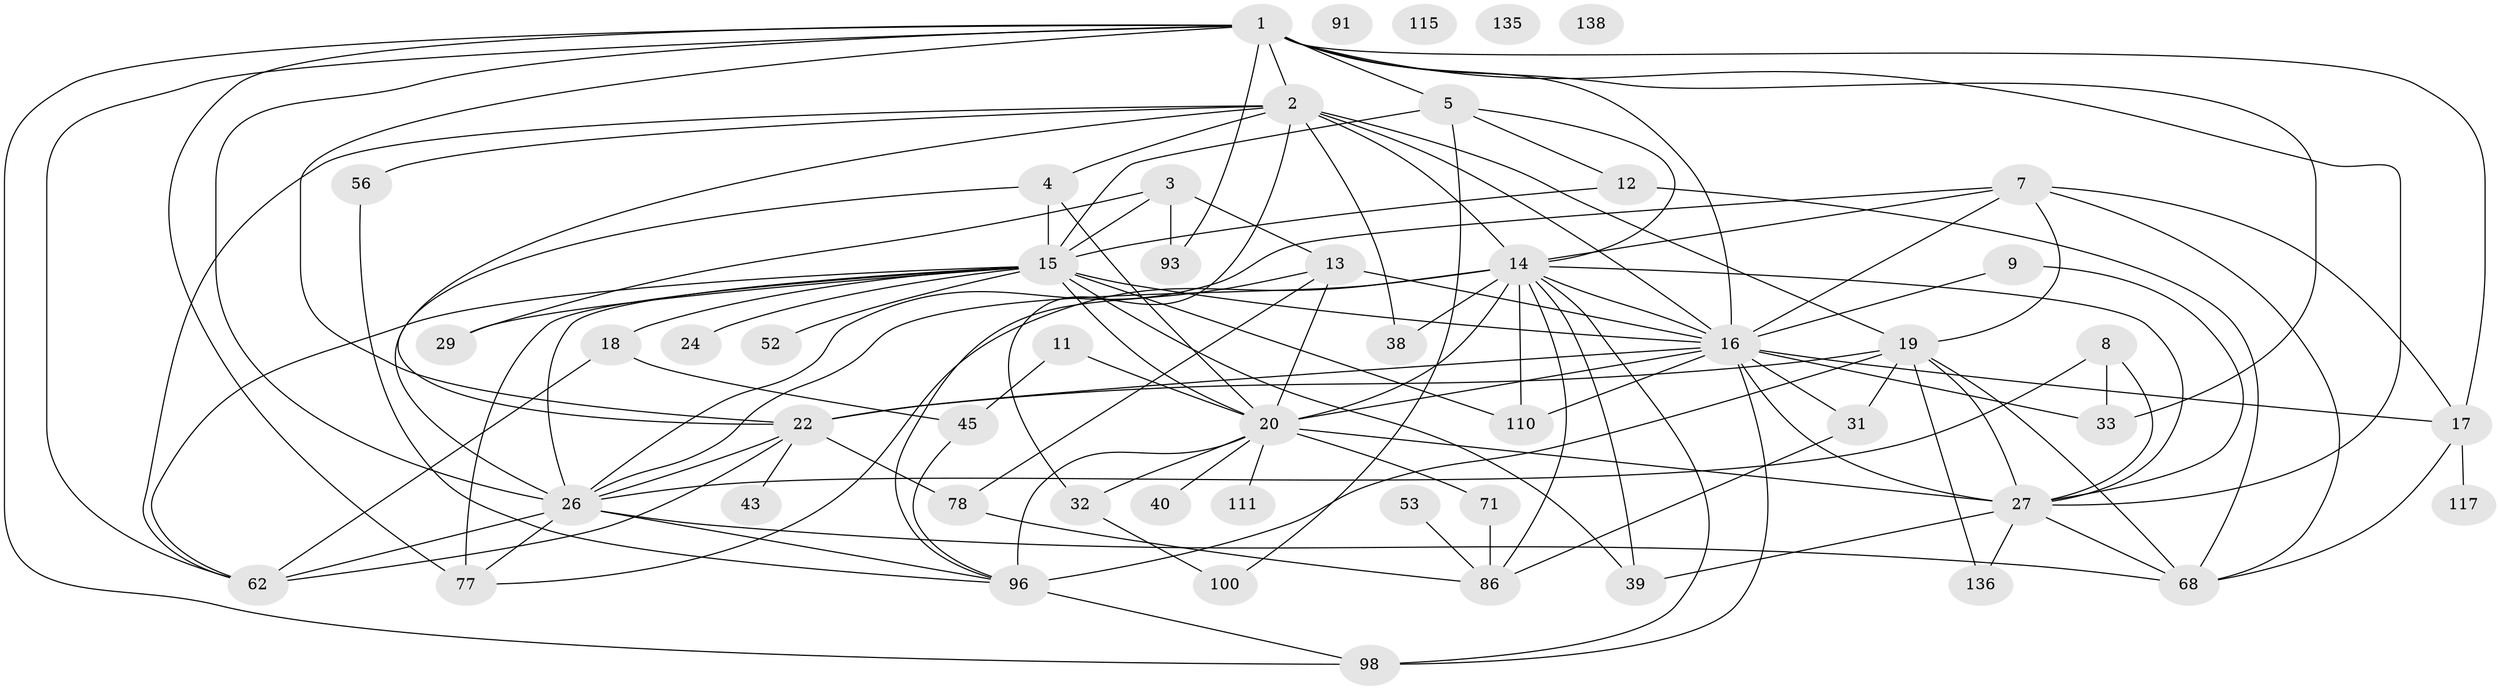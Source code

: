 // original degree distribution, {4: 0.15602836879432624, 6: 0.04964539007092199, 3: 0.3404255319148936, 1: 0.14184397163120568, 2: 0.15602836879432624, 9: 0.0070921985815602835, 7: 0.0425531914893617, 5: 0.07801418439716312, 0: 0.028368794326241134}
// Generated by graph-tools (version 1.1) at 2025/16/03/04/25 18:16:44]
// undirected, 52 vertices, 115 edges
graph export_dot {
graph [start="1"]
  node [color=gray90,style=filled];
  1 [super="+67+34+58"];
  2 [super="+79+57+121"];
  3 [super="+6+66+49"];
  4 [super="+48+36+44"];
  5 [super="+10"];
  7 [super="+47+23"];
  8 [super="+88"];
  9;
  11 [super="+72"];
  12 [super="+70+134"];
  13 [super="+120"];
  14 [super="+65+73+35"];
  15 [super="+81+61+80"];
  16 [super="+60+41+50+74"];
  17 [super="+55+46"];
  18;
  19 [super="+51"];
  20 [super="+69+95+28+21+42"];
  22 [super="+25+84"];
  24;
  26 [super="+103+76+109"];
  27 [super="+133+37"];
  29;
  31;
  32 [super="+75"];
  33;
  38 [super="+114"];
  39;
  40;
  43;
  45 [super="+83+99"];
  52;
  53;
  56;
  62 [super="+63+123"];
  68 [super="+82+101"];
  71;
  77;
  78 [super="+97"];
  86 [super="+130+102"];
  91;
  93;
  96 [super="+129"];
  98 [super="+112"];
  100;
  110;
  111;
  115;
  117;
  135;
  136;
  138;
  1 -- 16;
  1 -- 33;
  1 -- 26;
  1 -- 98;
  1 -- 17;
  1 -- 77;
  1 -- 5;
  1 -- 22;
  1 -- 27;
  1 -- 93;
  1 -- 2;
  1 -- 62;
  2 -- 22;
  2 -- 56;
  2 -- 38;
  2 -- 14;
  2 -- 4 [weight=2];
  2 -- 19;
  2 -- 32;
  2 -- 16 [weight=2];
  2 -- 62;
  3 -- 29;
  3 -- 93;
  3 -- 15 [weight=2];
  3 -- 13;
  4 -- 20 [weight=2];
  4 -- 26;
  4 -- 15;
  5 -- 100;
  5 -- 12;
  5 -- 14;
  5 -- 15 [weight=2];
  7 -- 26;
  7 -- 68;
  7 -- 19;
  7 -- 16;
  7 -- 17;
  7 -- 14;
  8 -- 33;
  8 -- 26;
  8 -- 27;
  9 -- 16;
  9 -- 27;
  11 -- 45;
  11 -- 20;
  12 -- 68;
  12 -- 15;
  13 -- 16;
  13 -- 96;
  13 -- 20;
  13 -- 78;
  14 -- 16 [weight=2];
  14 -- 39;
  14 -- 38;
  14 -- 77;
  14 -- 110;
  14 -- 86;
  14 -- 26;
  14 -- 27 [weight=2];
  14 -- 98;
  14 -- 20;
  15 -- 20;
  15 -- 62;
  15 -- 39;
  15 -- 77;
  15 -- 16 [weight=3];
  15 -- 52;
  15 -- 110;
  15 -- 18;
  15 -- 24;
  15 -- 26;
  15 -- 29;
  16 -- 22;
  16 -- 33;
  16 -- 17;
  16 -- 20 [weight=4];
  16 -- 98;
  16 -- 27;
  16 -- 31;
  16 -- 110;
  17 -- 68;
  17 -- 117;
  18 -- 62;
  18 -- 45;
  19 -- 96;
  19 -- 68;
  19 -- 22;
  19 -- 136;
  19 -- 27;
  19 -- 31;
  20 -- 111;
  20 -- 96 [weight=3];
  20 -- 27;
  20 -- 71;
  20 -- 40;
  20 -- 32;
  22 -- 62;
  22 -- 43;
  22 -- 78;
  22 -- 26;
  26 -- 77;
  26 -- 62 [weight=2];
  26 -- 96;
  26 -- 68;
  27 -- 136;
  27 -- 68;
  27 -- 39;
  31 -- 86;
  32 -- 100;
  45 -- 96;
  53 -- 86;
  56 -- 96;
  71 -- 86;
  78 -- 86;
  96 -- 98;
}
